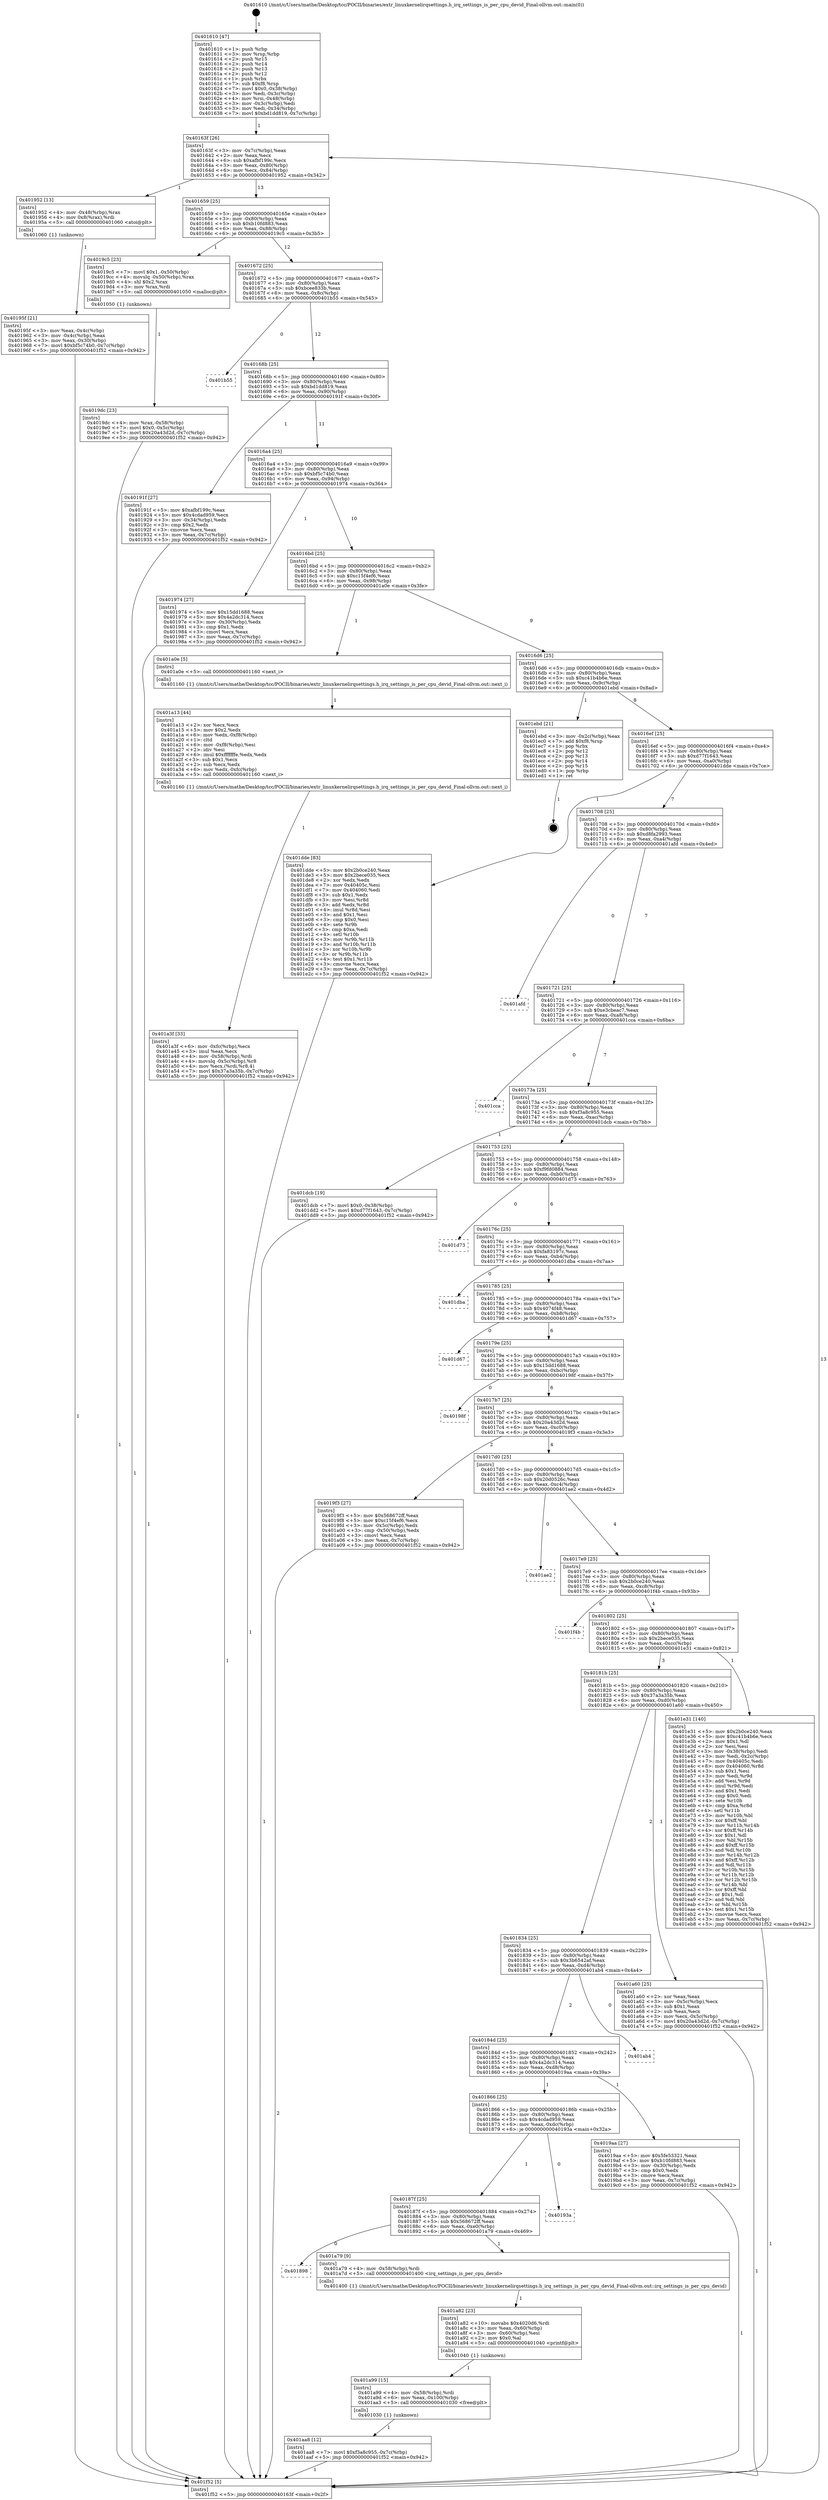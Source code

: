 digraph "0x401610" {
  label = "0x401610 (/mnt/c/Users/mathe/Desktop/tcc/POCII/binaries/extr_linuxkernelirqsettings.h_irq_settings_is_per_cpu_devid_Final-ollvm.out::main(0))"
  labelloc = "t"
  node[shape=record]

  Entry [label="",width=0.3,height=0.3,shape=circle,fillcolor=black,style=filled]
  "0x40163f" [label="{
     0x40163f [26]\l
     | [instrs]\l
     &nbsp;&nbsp;0x40163f \<+3\>: mov -0x7c(%rbp),%eax\l
     &nbsp;&nbsp;0x401642 \<+2\>: mov %eax,%ecx\l
     &nbsp;&nbsp;0x401644 \<+6\>: sub $0xafbf199c,%ecx\l
     &nbsp;&nbsp;0x40164a \<+3\>: mov %eax,-0x80(%rbp)\l
     &nbsp;&nbsp;0x40164d \<+6\>: mov %ecx,-0x84(%rbp)\l
     &nbsp;&nbsp;0x401653 \<+6\>: je 0000000000401952 \<main+0x342\>\l
  }"]
  "0x401952" [label="{
     0x401952 [13]\l
     | [instrs]\l
     &nbsp;&nbsp;0x401952 \<+4\>: mov -0x48(%rbp),%rax\l
     &nbsp;&nbsp;0x401956 \<+4\>: mov 0x8(%rax),%rdi\l
     &nbsp;&nbsp;0x40195a \<+5\>: call 0000000000401060 \<atoi@plt\>\l
     | [calls]\l
     &nbsp;&nbsp;0x401060 \{1\} (unknown)\l
  }"]
  "0x401659" [label="{
     0x401659 [25]\l
     | [instrs]\l
     &nbsp;&nbsp;0x401659 \<+5\>: jmp 000000000040165e \<main+0x4e\>\l
     &nbsp;&nbsp;0x40165e \<+3\>: mov -0x80(%rbp),%eax\l
     &nbsp;&nbsp;0x401661 \<+5\>: sub $0xb10fd883,%eax\l
     &nbsp;&nbsp;0x401666 \<+6\>: mov %eax,-0x88(%rbp)\l
     &nbsp;&nbsp;0x40166c \<+6\>: je 00000000004019c5 \<main+0x3b5\>\l
  }"]
  Exit [label="",width=0.3,height=0.3,shape=circle,fillcolor=black,style=filled,peripheries=2]
  "0x4019c5" [label="{
     0x4019c5 [23]\l
     | [instrs]\l
     &nbsp;&nbsp;0x4019c5 \<+7\>: movl $0x1,-0x50(%rbp)\l
     &nbsp;&nbsp;0x4019cc \<+4\>: movslq -0x50(%rbp),%rax\l
     &nbsp;&nbsp;0x4019d0 \<+4\>: shl $0x2,%rax\l
     &nbsp;&nbsp;0x4019d4 \<+3\>: mov %rax,%rdi\l
     &nbsp;&nbsp;0x4019d7 \<+5\>: call 0000000000401050 \<malloc@plt\>\l
     | [calls]\l
     &nbsp;&nbsp;0x401050 \{1\} (unknown)\l
  }"]
  "0x401672" [label="{
     0x401672 [25]\l
     | [instrs]\l
     &nbsp;&nbsp;0x401672 \<+5\>: jmp 0000000000401677 \<main+0x67\>\l
     &nbsp;&nbsp;0x401677 \<+3\>: mov -0x80(%rbp),%eax\l
     &nbsp;&nbsp;0x40167a \<+5\>: sub $0xbcee833b,%eax\l
     &nbsp;&nbsp;0x40167f \<+6\>: mov %eax,-0x8c(%rbp)\l
     &nbsp;&nbsp;0x401685 \<+6\>: je 0000000000401b55 \<main+0x545\>\l
  }"]
  "0x401aa8" [label="{
     0x401aa8 [12]\l
     | [instrs]\l
     &nbsp;&nbsp;0x401aa8 \<+7\>: movl $0xf3a8c955,-0x7c(%rbp)\l
     &nbsp;&nbsp;0x401aaf \<+5\>: jmp 0000000000401f52 \<main+0x942\>\l
  }"]
  "0x401b55" [label="{
     0x401b55\l
  }", style=dashed]
  "0x40168b" [label="{
     0x40168b [25]\l
     | [instrs]\l
     &nbsp;&nbsp;0x40168b \<+5\>: jmp 0000000000401690 \<main+0x80\>\l
     &nbsp;&nbsp;0x401690 \<+3\>: mov -0x80(%rbp),%eax\l
     &nbsp;&nbsp;0x401693 \<+5\>: sub $0xbd1dd819,%eax\l
     &nbsp;&nbsp;0x401698 \<+6\>: mov %eax,-0x90(%rbp)\l
     &nbsp;&nbsp;0x40169e \<+6\>: je 000000000040191f \<main+0x30f\>\l
  }"]
  "0x401a99" [label="{
     0x401a99 [15]\l
     | [instrs]\l
     &nbsp;&nbsp;0x401a99 \<+4\>: mov -0x58(%rbp),%rdi\l
     &nbsp;&nbsp;0x401a9d \<+6\>: mov %eax,-0x100(%rbp)\l
     &nbsp;&nbsp;0x401aa3 \<+5\>: call 0000000000401030 \<free@plt\>\l
     | [calls]\l
     &nbsp;&nbsp;0x401030 \{1\} (unknown)\l
  }"]
  "0x40191f" [label="{
     0x40191f [27]\l
     | [instrs]\l
     &nbsp;&nbsp;0x40191f \<+5\>: mov $0xafbf199c,%eax\l
     &nbsp;&nbsp;0x401924 \<+5\>: mov $0x4cdad959,%ecx\l
     &nbsp;&nbsp;0x401929 \<+3\>: mov -0x34(%rbp),%edx\l
     &nbsp;&nbsp;0x40192c \<+3\>: cmp $0x2,%edx\l
     &nbsp;&nbsp;0x40192f \<+3\>: cmovne %ecx,%eax\l
     &nbsp;&nbsp;0x401932 \<+3\>: mov %eax,-0x7c(%rbp)\l
     &nbsp;&nbsp;0x401935 \<+5\>: jmp 0000000000401f52 \<main+0x942\>\l
  }"]
  "0x4016a4" [label="{
     0x4016a4 [25]\l
     | [instrs]\l
     &nbsp;&nbsp;0x4016a4 \<+5\>: jmp 00000000004016a9 \<main+0x99\>\l
     &nbsp;&nbsp;0x4016a9 \<+3\>: mov -0x80(%rbp),%eax\l
     &nbsp;&nbsp;0x4016ac \<+5\>: sub $0xbf5c74b0,%eax\l
     &nbsp;&nbsp;0x4016b1 \<+6\>: mov %eax,-0x94(%rbp)\l
     &nbsp;&nbsp;0x4016b7 \<+6\>: je 0000000000401974 \<main+0x364\>\l
  }"]
  "0x401f52" [label="{
     0x401f52 [5]\l
     | [instrs]\l
     &nbsp;&nbsp;0x401f52 \<+5\>: jmp 000000000040163f \<main+0x2f\>\l
  }"]
  "0x401610" [label="{
     0x401610 [47]\l
     | [instrs]\l
     &nbsp;&nbsp;0x401610 \<+1\>: push %rbp\l
     &nbsp;&nbsp;0x401611 \<+3\>: mov %rsp,%rbp\l
     &nbsp;&nbsp;0x401614 \<+2\>: push %r15\l
     &nbsp;&nbsp;0x401616 \<+2\>: push %r14\l
     &nbsp;&nbsp;0x401618 \<+2\>: push %r13\l
     &nbsp;&nbsp;0x40161a \<+2\>: push %r12\l
     &nbsp;&nbsp;0x40161c \<+1\>: push %rbx\l
     &nbsp;&nbsp;0x40161d \<+7\>: sub $0xf8,%rsp\l
     &nbsp;&nbsp;0x401624 \<+7\>: movl $0x0,-0x38(%rbp)\l
     &nbsp;&nbsp;0x40162b \<+3\>: mov %edi,-0x3c(%rbp)\l
     &nbsp;&nbsp;0x40162e \<+4\>: mov %rsi,-0x48(%rbp)\l
     &nbsp;&nbsp;0x401632 \<+3\>: mov -0x3c(%rbp),%edi\l
     &nbsp;&nbsp;0x401635 \<+3\>: mov %edi,-0x34(%rbp)\l
     &nbsp;&nbsp;0x401638 \<+7\>: movl $0xbd1dd819,-0x7c(%rbp)\l
  }"]
  "0x40195f" [label="{
     0x40195f [21]\l
     | [instrs]\l
     &nbsp;&nbsp;0x40195f \<+3\>: mov %eax,-0x4c(%rbp)\l
     &nbsp;&nbsp;0x401962 \<+3\>: mov -0x4c(%rbp),%eax\l
     &nbsp;&nbsp;0x401965 \<+3\>: mov %eax,-0x30(%rbp)\l
     &nbsp;&nbsp;0x401968 \<+7\>: movl $0xbf5c74b0,-0x7c(%rbp)\l
     &nbsp;&nbsp;0x40196f \<+5\>: jmp 0000000000401f52 \<main+0x942\>\l
  }"]
  "0x401a82" [label="{
     0x401a82 [23]\l
     | [instrs]\l
     &nbsp;&nbsp;0x401a82 \<+10\>: movabs $0x4020d6,%rdi\l
     &nbsp;&nbsp;0x401a8c \<+3\>: mov %eax,-0x60(%rbp)\l
     &nbsp;&nbsp;0x401a8f \<+3\>: mov -0x60(%rbp),%esi\l
     &nbsp;&nbsp;0x401a92 \<+2\>: mov $0x0,%al\l
     &nbsp;&nbsp;0x401a94 \<+5\>: call 0000000000401040 \<printf@plt\>\l
     | [calls]\l
     &nbsp;&nbsp;0x401040 \{1\} (unknown)\l
  }"]
  "0x401974" [label="{
     0x401974 [27]\l
     | [instrs]\l
     &nbsp;&nbsp;0x401974 \<+5\>: mov $0x15dd1688,%eax\l
     &nbsp;&nbsp;0x401979 \<+5\>: mov $0x4a2dc314,%ecx\l
     &nbsp;&nbsp;0x40197e \<+3\>: mov -0x30(%rbp),%edx\l
     &nbsp;&nbsp;0x401981 \<+3\>: cmp $0x1,%edx\l
     &nbsp;&nbsp;0x401984 \<+3\>: cmovl %ecx,%eax\l
     &nbsp;&nbsp;0x401987 \<+3\>: mov %eax,-0x7c(%rbp)\l
     &nbsp;&nbsp;0x40198a \<+5\>: jmp 0000000000401f52 \<main+0x942\>\l
  }"]
  "0x4016bd" [label="{
     0x4016bd [25]\l
     | [instrs]\l
     &nbsp;&nbsp;0x4016bd \<+5\>: jmp 00000000004016c2 \<main+0xb2\>\l
     &nbsp;&nbsp;0x4016c2 \<+3\>: mov -0x80(%rbp),%eax\l
     &nbsp;&nbsp;0x4016c5 \<+5\>: sub $0xc15f4ef6,%eax\l
     &nbsp;&nbsp;0x4016ca \<+6\>: mov %eax,-0x98(%rbp)\l
     &nbsp;&nbsp;0x4016d0 \<+6\>: je 0000000000401a0e \<main+0x3fe\>\l
  }"]
  "0x401898" [label="{
     0x401898\l
  }", style=dashed]
  "0x401a0e" [label="{
     0x401a0e [5]\l
     | [instrs]\l
     &nbsp;&nbsp;0x401a0e \<+5\>: call 0000000000401160 \<next_i\>\l
     | [calls]\l
     &nbsp;&nbsp;0x401160 \{1\} (/mnt/c/Users/mathe/Desktop/tcc/POCII/binaries/extr_linuxkernelirqsettings.h_irq_settings_is_per_cpu_devid_Final-ollvm.out::next_i)\l
  }"]
  "0x4016d6" [label="{
     0x4016d6 [25]\l
     | [instrs]\l
     &nbsp;&nbsp;0x4016d6 \<+5\>: jmp 00000000004016db \<main+0xcb\>\l
     &nbsp;&nbsp;0x4016db \<+3\>: mov -0x80(%rbp),%eax\l
     &nbsp;&nbsp;0x4016de \<+5\>: sub $0xc41b4b6e,%eax\l
     &nbsp;&nbsp;0x4016e3 \<+6\>: mov %eax,-0x9c(%rbp)\l
     &nbsp;&nbsp;0x4016e9 \<+6\>: je 0000000000401ebd \<main+0x8ad\>\l
  }"]
  "0x401a79" [label="{
     0x401a79 [9]\l
     | [instrs]\l
     &nbsp;&nbsp;0x401a79 \<+4\>: mov -0x58(%rbp),%rdi\l
     &nbsp;&nbsp;0x401a7d \<+5\>: call 0000000000401400 \<irq_settings_is_per_cpu_devid\>\l
     | [calls]\l
     &nbsp;&nbsp;0x401400 \{1\} (/mnt/c/Users/mathe/Desktop/tcc/POCII/binaries/extr_linuxkernelirqsettings.h_irq_settings_is_per_cpu_devid_Final-ollvm.out::irq_settings_is_per_cpu_devid)\l
  }"]
  "0x401ebd" [label="{
     0x401ebd [21]\l
     | [instrs]\l
     &nbsp;&nbsp;0x401ebd \<+3\>: mov -0x2c(%rbp),%eax\l
     &nbsp;&nbsp;0x401ec0 \<+7\>: add $0xf8,%rsp\l
     &nbsp;&nbsp;0x401ec7 \<+1\>: pop %rbx\l
     &nbsp;&nbsp;0x401ec8 \<+2\>: pop %r12\l
     &nbsp;&nbsp;0x401eca \<+2\>: pop %r13\l
     &nbsp;&nbsp;0x401ecc \<+2\>: pop %r14\l
     &nbsp;&nbsp;0x401ece \<+2\>: pop %r15\l
     &nbsp;&nbsp;0x401ed0 \<+1\>: pop %rbp\l
     &nbsp;&nbsp;0x401ed1 \<+1\>: ret\l
  }"]
  "0x4016ef" [label="{
     0x4016ef [25]\l
     | [instrs]\l
     &nbsp;&nbsp;0x4016ef \<+5\>: jmp 00000000004016f4 \<main+0xe4\>\l
     &nbsp;&nbsp;0x4016f4 \<+3\>: mov -0x80(%rbp),%eax\l
     &nbsp;&nbsp;0x4016f7 \<+5\>: sub $0xd77f1643,%eax\l
     &nbsp;&nbsp;0x4016fc \<+6\>: mov %eax,-0xa0(%rbp)\l
     &nbsp;&nbsp;0x401702 \<+6\>: je 0000000000401dde \<main+0x7ce\>\l
  }"]
  "0x40187f" [label="{
     0x40187f [25]\l
     | [instrs]\l
     &nbsp;&nbsp;0x40187f \<+5\>: jmp 0000000000401884 \<main+0x274\>\l
     &nbsp;&nbsp;0x401884 \<+3\>: mov -0x80(%rbp),%eax\l
     &nbsp;&nbsp;0x401887 \<+5\>: sub $0x568672ff,%eax\l
     &nbsp;&nbsp;0x40188c \<+6\>: mov %eax,-0xe0(%rbp)\l
     &nbsp;&nbsp;0x401892 \<+6\>: je 0000000000401a79 \<main+0x469\>\l
  }"]
  "0x401dde" [label="{
     0x401dde [83]\l
     | [instrs]\l
     &nbsp;&nbsp;0x401dde \<+5\>: mov $0x2b0ce240,%eax\l
     &nbsp;&nbsp;0x401de3 \<+5\>: mov $0x2bece035,%ecx\l
     &nbsp;&nbsp;0x401de8 \<+2\>: xor %edx,%edx\l
     &nbsp;&nbsp;0x401dea \<+7\>: mov 0x40405c,%esi\l
     &nbsp;&nbsp;0x401df1 \<+7\>: mov 0x404060,%edi\l
     &nbsp;&nbsp;0x401df8 \<+3\>: sub $0x1,%edx\l
     &nbsp;&nbsp;0x401dfb \<+3\>: mov %esi,%r8d\l
     &nbsp;&nbsp;0x401dfe \<+3\>: add %edx,%r8d\l
     &nbsp;&nbsp;0x401e01 \<+4\>: imul %r8d,%esi\l
     &nbsp;&nbsp;0x401e05 \<+3\>: and $0x1,%esi\l
     &nbsp;&nbsp;0x401e08 \<+3\>: cmp $0x0,%esi\l
     &nbsp;&nbsp;0x401e0b \<+4\>: sete %r9b\l
     &nbsp;&nbsp;0x401e0f \<+3\>: cmp $0xa,%edi\l
     &nbsp;&nbsp;0x401e12 \<+4\>: setl %r10b\l
     &nbsp;&nbsp;0x401e16 \<+3\>: mov %r9b,%r11b\l
     &nbsp;&nbsp;0x401e19 \<+3\>: and %r10b,%r11b\l
     &nbsp;&nbsp;0x401e1c \<+3\>: xor %r10b,%r9b\l
     &nbsp;&nbsp;0x401e1f \<+3\>: or %r9b,%r11b\l
     &nbsp;&nbsp;0x401e22 \<+4\>: test $0x1,%r11b\l
     &nbsp;&nbsp;0x401e26 \<+3\>: cmovne %ecx,%eax\l
     &nbsp;&nbsp;0x401e29 \<+3\>: mov %eax,-0x7c(%rbp)\l
     &nbsp;&nbsp;0x401e2c \<+5\>: jmp 0000000000401f52 \<main+0x942\>\l
  }"]
  "0x401708" [label="{
     0x401708 [25]\l
     | [instrs]\l
     &nbsp;&nbsp;0x401708 \<+5\>: jmp 000000000040170d \<main+0xfd\>\l
     &nbsp;&nbsp;0x40170d \<+3\>: mov -0x80(%rbp),%eax\l
     &nbsp;&nbsp;0x401710 \<+5\>: sub $0xd8fa2993,%eax\l
     &nbsp;&nbsp;0x401715 \<+6\>: mov %eax,-0xa4(%rbp)\l
     &nbsp;&nbsp;0x40171b \<+6\>: je 0000000000401afd \<main+0x4ed\>\l
  }"]
  "0x40193a" [label="{
     0x40193a\l
  }", style=dashed]
  "0x401afd" [label="{
     0x401afd\l
  }", style=dashed]
  "0x401721" [label="{
     0x401721 [25]\l
     | [instrs]\l
     &nbsp;&nbsp;0x401721 \<+5\>: jmp 0000000000401726 \<main+0x116\>\l
     &nbsp;&nbsp;0x401726 \<+3\>: mov -0x80(%rbp),%eax\l
     &nbsp;&nbsp;0x401729 \<+5\>: sub $0xe3cbeac7,%eax\l
     &nbsp;&nbsp;0x40172e \<+6\>: mov %eax,-0xa8(%rbp)\l
     &nbsp;&nbsp;0x401734 \<+6\>: je 0000000000401cca \<main+0x6ba\>\l
  }"]
  "0x401a3f" [label="{
     0x401a3f [33]\l
     | [instrs]\l
     &nbsp;&nbsp;0x401a3f \<+6\>: mov -0xfc(%rbp),%ecx\l
     &nbsp;&nbsp;0x401a45 \<+3\>: imul %eax,%ecx\l
     &nbsp;&nbsp;0x401a48 \<+4\>: mov -0x58(%rbp),%rdi\l
     &nbsp;&nbsp;0x401a4c \<+4\>: movslq -0x5c(%rbp),%r8\l
     &nbsp;&nbsp;0x401a50 \<+4\>: mov %ecx,(%rdi,%r8,4)\l
     &nbsp;&nbsp;0x401a54 \<+7\>: movl $0x37a3a35b,-0x7c(%rbp)\l
     &nbsp;&nbsp;0x401a5b \<+5\>: jmp 0000000000401f52 \<main+0x942\>\l
  }"]
  "0x401cca" [label="{
     0x401cca\l
  }", style=dashed]
  "0x40173a" [label="{
     0x40173a [25]\l
     | [instrs]\l
     &nbsp;&nbsp;0x40173a \<+5\>: jmp 000000000040173f \<main+0x12f\>\l
     &nbsp;&nbsp;0x40173f \<+3\>: mov -0x80(%rbp),%eax\l
     &nbsp;&nbsp;0x401742 \<+5\>: sub $0xf3a8c955,%eax\l
     &nbsp;&nbsp;0x401747 \<+6\>: mov %eax,-0xac(%rbp)\l
     &nbsp;&nbsp;0x40174d \<+6\>: je 0000000000401dcb \<main+0x7bb\>\l
  }"]
  "0x401a13" [label="{
     0x401a13 [44]\l
     | [instrs]\l
     &nbsp;&nbsp;0x401a13 \<+2\>: xor %ecx,%ecx\l
     &nbsp;&nbsp;0x401a15 \<+5\>: mov $0x2,%edx\l
     &nbsp;&nbsp;0x401a1a \<+6\>: mov %edx,-0xf8(%rbp)\l
     &nbsp;&nbsp;0x401a20 \<+1\>: cltd\l
     &nbsp;&nbsp;0x401a21 \<+6\>: mov -0xf8(%rbp),%esi\l
     &nbsp;&nbsp;0x401a27 \<+2\>: idiv %esi\l
     &nbsp;&nbsp;0x401a29 \<+6\>: imul $0xfffffffe,%edx,%edx\l
     &nbsp;&nbsp;0x401a2f \<+3\>: sub $0x1,%ecx\l
     &nbsp;&nbsp;0x401a32 \<+2\>: sub %ecx,%edx\l
     &nbsp;&nbsp;0x401a34 \<+6\>: mov %edx,-0xfc(%rbp)\l
     &nbsp;&nbsp;0x401a3a \<+5\>: call 0000000000401160 \<next_i\>\l
     | [calls]\l
     &nbsp;&nbsp;0x401160 \{1\} (/mnt/c/Users/mathe/Desktop/tcc/POCII/binaries/extr_linuxkernelirqsettings.h_irq_settings_is_per_cpu_devid_Final-ollvm.out::next_i)\l
  }"]
  "0x401dcb" [label="{
     0x401dcb [19]\l
     | [instrs]\l
     &nbsp;&nbsp;0x401dcb \<+7\>: movl $0x0,-0x38(%rbp)\l
     &nbsp;&nbsp;0x401dd2 \<+7\>: movl $0xd77f1643,-0x7c(%rbp)\l
     &nbsp;&nbsp;0x401dd9 \<+5\>: jmp 0000000000401f52 \<main+0x942\>\l
  }"]
  "0x401753" [label="{
     0x401753 [25]\l
     | [instrs]\l
     &nbsp;&nbsp;0x401753 \<+5\>: jmp 0000000000401758 \<main+0x148\>\l
     &nbsp;&nbsp;0x401758 \<+3\>: mov -0x80(%rbp),%eax\l
     &nbsp;&nbsp;0x40175b \<+5\>: sub $0xf9fd0884,%eax\l
     &nbsp;&nbsp;0x401760 \<+6\>: mov %eax,-0xb0(%rbp)\l
     &nbsp;&nbsp;0x401766 \<+6\>: je 0000000000401d73 \<main+0x763\>\l
  }"]
  "0x4019dc" [label="{
     0x4019dc [23]\l
     | [instrs]\l
     &nbsp;&nbsp;0x4019dc \<+4\>: mov %rax,-0x58(%rbp)\l
     &nbsp;&nbsp;0x4019e0 \<+7\>: movl $0x0,-0x5c(%rbp)\l
     &nbsp;&nbsp;0x4019e7 \<+7\>: movl $0x20a43d2d,-0x7c(%rbp)\l
     &nbsp;&nbsp;0x4019ee \<+5\>: jmp 0000000000401f52 \<main+0x942\>\l
  }"]
  "0x401d73" [label="{
     0x401d73\l
  }", style=dashed]
  "0x40176c" [label="{
     0x40176c [25]\l
     | [instrs]\l
     &nbsp;&nbsp;0x40176c \<+5\>: jmp 0000000000401771 \<main+0x161\>\l
     &nbsp;&nbsp;0x401771 \<+3\>: mov -0x80(%rbp),%eax\l
     &nbsp;&nbsp;0x401774 \<+5\>: sub $0xfa83197c,%eax\l
     &nbsp;&nbsp;0x401779 \<+6\>: mov %eax,-0xb4(%rbp)\l
     &nbsp;&nbsp;0x40177f \<+6\>: je 0000000000401dba \<main+0x7aa\>\l
  }"]
  "0x401866" [label="{
     0x401866 [25]\l
     | [instrs]\l
     &nbsp;&nbsp;0x401866 \<+5\>: jmp 000000000040186b \<main+0x25b\>\l
     &nbsp;&nbsp;0x40186b \<+3\>: mov -0x80(%rbp),%eax\l
     &nbsp;&nbsp;0x40186e \<+5\>: sub $0x4cdad959,%eax\l
     &nbsp;&nbsp;0x401873 \<+6\>: mov %eax,-0xdc(%rbp)\l
     &nbsp;&nbsp;0x401879 \<+6\>: je 000000000040193a \<main+0x32a\>\l
  }"]
  "0x401dba" [label="{
     0x401dba\l
  }", style=dashed]
  "0x401785" [label="{
     0x401785 [25]\l
     | [instrs]\l
     &nbsp;&nbsp;0x401785 \<+5\>: jmp 000000000040178a \<main+0x17a\>\l
     &nbsp;&nbsp;0x40178a \<+3\>: mov -0x80(%rbp),%eax\l
     &nbsp;&nbsp;0x40178d \<+5\>: sub $0x4074f48,%eax\l
     &nbsp;&nbsp;0x401792 \<+6\>: mov %eax,-0xb8(%rbp)\l
     &nbsp;&nbsp;0x401798 \<+6\>: je 0000000000401d67 \<main+0x757\>\l
  }"]
  "0x4019aa" [label="{
     0x4019aa [27]\l
     | [instrs]\l
     &nbsp;&nbsp;0x4019aa \<+5\>: mov $0x5fe53321,%eax\l
     &nbsp;&nbsp;0x4019af \<+5\>: mov $0xb10fd883,%ecx\l
     &nbsp;&nbsp;0x4019b4 \<+3\>: mov -0x30(%rbp),%edx\l
     &nbsp;&nbsp;0x4019b7 \<+3\>: cmp $0x0,%edx\l
     &nbsp;&nbsp;0x4019ba \<+3\>: cmove %ecx,%eax\l
     &nbsp;&nbsp;0x4019bd \<+3\>: mov %eax,-0x7c(%rbp)\l
     &nbsp;&nbsp;0x4019c0 \<+5\>: jmp 0000000000401f52 \<main+0x942\>\l
  }"]
  "0x401d67" [label="{
     0x401d67\l
  }", style=dashed]
  "0x40179e" [label="{
     0x40179e [25]\l
     | [instrs]\l
     &nbsp;&nbsp;0x40179e \<+5\>: jmp 00000000004017a3 \<main+0x193\>\l
     &nbsp;&nbsp;0x4017a3 \<+3\>: mov -0x80(%rbp),%eax\l
     &nbsp;&nbsp;0x4017a6 \<+5\>: sub $0x15dd1688,%eax\l
     &nbsp;&nbsp;0x4017ab \<+6\>: mov %eax,-0xbc(%rbp)\l
     &nbsp;&nbsp;0x4017b1 \<+6\>: je 000000000040198f \<main+0x37f\>\l
  }"]
  "0x40184d" [label="{
     0x40184d [25]\l
     | [instrs]\l
     &nbsp;&nbsp;0x40184d \<+5\>: jmp 0000000000401852 \<main+0x242\>\l
     &nbsp;&nbsp;0x401852 \<+3\>: mov -0x80(%rbp),%eax\l
     &nbsp;&nbsp;0x401855 \<+5\>: sub $0x4a2dc314,%eax\l
     &nbsp;&nbsp;0x40185a \<+6\>: mov %eax,-0xd8(%rbp)\l
     &nbsp;&nbsp;0x401860 \<+6\>: je 00000000004019aa \<main+0x39a\>\l
  }"]
  "0x40198f" [label="{
     0x40198f\l
  }", style=dashed]
  "0x4017b7" [label="{
     0x4017b7 [25]\l
     | [instrs]\l
     &nbsp;&nbsp;0x4017b7 \<+5\>: jmp 00000000004017bc \<main+0x1ac\>\l
     &nbsp;&nbsp;0x4017bc \<+3\>: mov -0x80(%rbp),%eax\l
     &nbsp;&nbsp;0x4017bf \<+5\>: sub $0x20a43d2d,%eax\l
     &nbsp;&nbsp;0x4017c4 \<+6\>: mov %eax,-0xc0(%rbp)\l
     &nbsp;&nbsp;0x4017ca \<+6\>: je 00000000004019f3 \<main+0x3e3\>\l
  }"]
  "0x401ab4" [label="{
     0x401ab4\l
  }", style=dashed]
  "0x4019f3" [label="{
     0x4019f3 [27]\l
     | [instrs]\l
     &nbsp;&nbsp;0x4019f3 \<+5\>: mov $0x568672ff,%eax\l
     &nbsp;&nbsp;0x4019f8 \<+5\>: mov $0xc15f4ef6,%ecx\l
     &nbsp;&nbsp;0x4019fd \<+3\>: mov -0x5c(%rbp),%edx\l
     &nbsp;&nbsp;0x401a00 \<+3\>: cmp -0x50(%rbp),%edx\l
     &nbsp;&nbsp;0x401a03 \<+3\>: cmovl %ecx,%eax\l
     &nbsp;&nbsp;0x401a06 \<+3\>: mov %eax,-0x7c(%rbp)\l
     &nbsp;&nbsp;0x401a09 \<+5\>: jmp 0000000000401f52 \<main+0x942\>\l
  }"]
  "0x4017d0" [label="{
     0x4017d0 [25]\l
     | [instrs]\l
     &nbsp;&nbsp;0x4017d0 \<+5\>: jmp 00000000004017d5 \<main+0x1c5\>\l
     &nbsp;&nbsp;0x4017d5 \<+3\>: mov -0x80(%rbp),%eax\l
     &nbsp;&nbsp;0x4017d8 \<+5\>: sub $0x20d0526c,%eax\l
     &nbsp;&nbsp;0x4017dd \<+6\>: mov %eax,-0xc4(%rbp)\l
     &nbsp;&nbsp;0x4017e3 \<+6\>: je 0000000000401ae2 \<main+0x4d2\>\l
  }"]
  "0x401834" [label="{
     0x401834 [25]\l
     | [instrs]\l
     &nbsp;&nbsp;0x401834 \<+5\>: jmp 0000000000401839 \<main+0x229\>\l
     &nbsp;&nbsp;0x401839 \<+3\>: mov -0x80(%rbp),%eax\l
     &nbsp;&nbsp;0x40183c \<+5\>: sub $0x3b6542af,%eax\l
     &nbsp;&nbsp;0x401841 \<+6\>: mov %eax,-0xd4(%rbp)\l
     &nbsp;&nbsp;0x401847 \<+6\>: je 0000000000401ab4 \<main+0x4a4\>\l
  }"]
  "0x401ae2" [label="{
     0x401ae2\l
  }", style=dashed]
  "0x4017e9" [label="{
     0x4017e9 [25]\l
     | [instrs]\l
     &nbsp;&nbsp;0x4017e9 \<+5\>: jmp 00000000004017ee \<main+0x1de\>\l
     &nbsp;&nbsp;0x4017ee \<+3\>: mov -0x80(%rbp),%eax\l
     &nbsp;&nbsp;0x4017f1 \<+5\>: sub $0x2b0ce240,%eax\l
     &nbsp;&nbsp;0x4017f6 \<+6\>: mov %eax,-0xc8(%rbp)\l
     &nbsp;&nbsp;0x4017fc \<+6\>: je 0000000000401f4b \<main+0x93b\>\l
  }"]
  "0x401a60" [label="{
     0x401a60 [25]\l
     | [instrs]\l
     &nbsp;&nbsp;0x401a60 \<+2\>: xor %eax,%eax\l
     &nbsp;&nbsp;0x401a62 \<+3\>: mov -0x5c(%rbp),%ecx\l
     &nbsp;&nbsp;0x401a65 \<+3\>: sub $0x1,%eax\l
     &nbsp;&nbsp;0x401a68 \<+2\>: sub %eax,%ecx\l
     &nbsp;&nbsp;0x401a6a \<+3\>: mov %ecx,-0x5c(%rbp)\l
     &nbsp;&nbsp;0x401a6d \<+7\>: movl $0x20a43d2d,-0x7c(%rbp)\l
     &nbsp;&nbsp;0x401a74 \<+5\>: jmp 0000000000401f52 \<main+0x942\>\l
  }"]
  "0x401f4b" [label="{
     0x401f4b\l
  }", style=dashed]
  "0x401802" [label="{
     0x401802 [25]\l
     | [instrs]\l
     &nbsp;&nbsp;0x401802 \<+5\>: jmp 0000000000401807 \<main+0x1f7\>\l
     &nbsp;&nbsp;0x401807 \<+3\>: mov -0x80(%rbp),%eax\l
     &nbsp;&nbsp;0x40180a \<+5\>: sub $0x2bece035,%eax\l
     &nbsp;&nbsp;0x40180f \<+6\>: mov %eax,-0xcc(%rbp)\l
     &nbsp;&nbsp;0x401815 \<+6\>: je 0000000000401e31 \<main+0x821\>\l
  }"]
  "0x40181b" [label="{
     0x40181b [25]\l
     | [instrs]\l
     &nbsp;&nbsp;0x40181b \<+5\>: jmp 0000000000401820 \<main+0x210\>\l
     &nbsp;&nbsp;0x401820 \<+3\>: mov -0x80(%rbp),%eax\l
     &nbsp;&nbsp;0x401823 \<+5\>: sub $0x37a3a35b,%eax\l
     &nbsp;&nbsp;0x401828 \<+6\>: mov %eax,-0xd0(%rbp)\l
     &nbsp;&nbsp;0x40182e \<+6\>: je 0000000000401a60 \<main+0x450\>\l
  }"]
  "0x401e31" [label="{
     0x401e31 [140]\l
     | [instrs]\l
     &nbsp;&nbsp;0x401e31 \<+5\>: mov $0x2b0ce240,%eax\l
     &nbsp;&nbsp;0x401e36 \<+5\>: mov $0xc41b4b6e,%ecx\l
     &nbsp;&nbsp;0x401e3b \<+2\>: mov $0x1,%dl\l
     &nbsp;&nbsp;0x401e3d \<+2\>: xor %esi,%esi\l
     &nbsp;&nbsp;0x401e3f \<+3\>: mov -0x38(%rbp),%edi\l
     &nbsp;&nbsp;0x401e42 \<+3\>: mov %edi,-0x2c(%rbp)\l
     &nbsp;&nbsp;0x401e45 \<+7\>: mov 0x40405c,%edi\l
     &nbsp;&nbsp;0x401e4c \<+8\>: mov 0x404060,%r8d\l
     &nbsp;&nbsp;0x401e54 \<+3\>: sub $0x1,%esi\l
     &nbsp;&nbsp;0x401e57 \<+3\>: mov %edi,%r9d\l
     &nbsp;&nbsp;0x401e5a \<+3\>: add %esi,%r9d\l
     &nbsp;&nbsp;0x401e5d \<+4\>: imul %r9d,%edi\l
     &nbsp;&nbsp;0x401e61 \<+3\>: and $0x1,%edi\l
     &nbsp;&nbsp;0x401e64 \<+3\>: cmp $0x0,%edi\l
     &nbsp;&nbsp;0x401e67 \<+4\>: sete %r10b\l
     &nbsp;&nbsp;0x401e6b \<+4\>: cmp $0xa,%r8d\l
     &nbsp;&nbsp;0x401e6f \<+4\>: setl %r11b\l
     &nbsp;&nbsp;0x401e73 \<+3\>: mov %r10b,%bl\l
     &nbsp;&nbsp;0x401e76 \<+3\>: xor $0xff,%bl\l
     &nbsp;&nbsp;0x401e79 \<+3\>: mov %r11b,%r14b\l
     &nbsp;&nbsp;0x401e7c \<+4\>: xor $0xff,%r14b\l
     &nbsp;&nbsp;0x401e80 \<+3\>: xor $0x1,%dl\l
     &nbsp;&nbsp;0x401e83 \<+3\>: mov %bl,%r15b\l
     &nbsp;&nbsp;0x401e86 \<+4\>: and $0xff,%r15b\l
     &nbsp;&nbsp;0x401e8a \<+3\>: and %dl,%r10b\l
     &nbsp;&nbsp;0x401e8d \<+3\>: mov %r14b,%r12b\l
     &nbsp;&nbsp;0x401e90 \<+4\>: and $0xff,%r12b\l
     &nbsp;&nbsp;0x401e94 \<+3\>: and %dl,%r11b\l
     &nbsp;&nbsp;0x401e97 \<+3\>: or %r10b,%r15b\l
     &nbsp;&nbsp;0x401e9a \<+3\>: or %r11b,%r12b\l
     &nbsp;&nbsp;0x401e9d \<+3\>: xor %r12b,%r15b\l
     &nbsp;&nbsp;0x401ea0 \<+3\>: or %r14b,%bl\l
     &nbsp;&nbsp;0x401ea3 \<+3\>: xor $0xff,%bl\l
     &nbsp;&nbsp;0x401ea6 \<+3\>: or $0x1,%dl\l
     &nbsp;&nbsp;0x401ea9 \<+2\>: and %dl,%bl\l
     &nbsp;&nbsp;0x401eab \<+3\>: or %bl,%r15b\l
     &nbsp;&nbsp;0x401eae \<+4\>: test $0x1,%r15b\l
     &nbsp;&nbsp;0x401eb2 \<+3\>: cmovne %ecx,%eax\l
     &nbsp;&nbsp;0x401eb5 \<+3\>: mov %eax,-0x7c(%rbp)\l
     &nbsp;&nbsp;0x401eb8 \<+5\>: jmp 0000000000401f52 \<main+0x942\>\l
  }"]
  Entry -> "0x401610" [label=" 1"]
  "0x40163f" -> "0x401952" [label=" 1"]
  "0x40163f" -> "0x401659" [label=" 13"]
  "0x401ebd" -> Exit [label=" 1"]
  "0x401659" -> "0x4019c5" [label=" 1"]
  "0x401659" -> "0x401672" [label=" 12"]
  "0x401e31" -> "0x401f52" [label=" 1"]
  "0x401672" -> "0x401b55" [label=" 0"]
  "0x401672" -> "0x40168b" [label=" 12"]
  "0x401dde" -> "0x401f52" [label=" 1"]
  "0x40168b" -> "0x40191f" [label=" 1"]
  "0x40168b" -> "0x4016a4" [label=" 11"]
  "0x40191f" -> "0x401f52" [label=" 1"]
  "0x401610" -> "0x40163f" [label=" 1"]
  "0x401f52" -> "0x40163f" [label=" 13"]
  "0x401952" -> "0x40195f" [label=" 1"]
  "0x40195f" -> "0x401f52" [label=" 1"]
  "0x401dcb" -> "0x401f52" [label=" 1"]
  "0x4016a4" -> "0x401974" [label=" 1"]
  "0x4016a4" -> "0x4016bd" [label=" 10"]
  "0x401974" -> "0x401f52" [label=" 1"]
  "0x401aa8" -> "0x401f52" [label=" 1"]
  "0x4016bd" -> "0x401a0e" [label=" 1"]
  "0x4016bd" -> "0x4016d6" [label=" 9"]
  "0x401a99" -> "0x401aa8" [label=" 1"]
  "0x4016d6" -> "0x401ebd" [label=" 1"]
  "0x4016d6" -> "0x4016ef" [label=" 8"]
  "0x401a82" -> "0x401a99" [label=" 1"]
  "0x4016ef" -> "0x401dde" [label=" 1"]
  "0x4016ef" -> "0x401708" [label=" 7"]
  "0x40187f" -> "0x401898" [label=" 0"]
  "0x401708" -> "0x401afd" [label=" 0"]
  "0x401708" -> "0x401721" [label=" 7"]
  "0x40187f" -> "0x401a79" [label=" 1"]
  "0x401721" -> "0x401cca" [label=" 0"]
  "0x401721" -> "0x40173a" [label=" 7"]
  "0x401866" -> "0x40187f" [label=" 1"]
  "0x40173a" -> "0x401dcb" [label=" 1"]
  "0x40173a" -> "0x401753" [label=" 6"]
  "0x401866" -> "0x40193a" [label=" 0"]
  "0x401753" -> "0x401d73" [label=" 0"]
  "0x401753" -> "0x40176c" [label=" 6"]
  "0x401a79" -> "0x401a82" [label=" 1"]
  "0x40176c" -> "0x401dba" [label=" 0"]
  "0x40176c" -> "0x401785" [label=" 6"]
  "0x401a60" -> "0x401f52" [label=" 1"]
  "0x401785" -> "0x401d67" [label=" 0"]
  "0x401785" -> "0x40179e" [label=" 6"]
  "0x401a3f" -> "0x401f52" [label=" 1"]
  "0x40179e" -> "0x40198f" [label=" 0"]
  "0x40179e" -> "0x4017b7" [label=" 6"]
  "0x401a0e" -> "0x401a13" [label=" 1"]
  "0x4017b7" -> "0x4019f3" [label=" 2"]
  "0x4017b7" -> "0x4017d0" [label=" 4"]
  "0x4019f3" -> "0x401f52" [label=" 2"]
  "0x4017d0" -> "0x401ae2" [label=" 0"]
  "0x4017d0" -> "0x4017e9" [label=" 4"]
  "0x4019c5" -> "0x4019dc" [label=" 1"]
  "0x4017e9" -> "0x401f4b" [label=" 0"]
  "0x4017e9" -> "0x401802" [label=" 4"]
  "0x4019aa" -> "0x401f52" [label=" 1"]
  "0x401802" -> "0x401e31" [label=" 1"]
  "0x401802" -> "0x40181b" [label=" 3"]
  "0x40184d" -> "0x401866" [label=" 1"]
  "0x40181b" -> "0x401a60" [label=" 1"]
  "0x40181b" -> "0x401834" [label=" 2"]
  "0x4019dc" -> "0x401f52" [label=" 1"]
  "0x401834" -> "0x401ab4" [label=" 0"]
  "0x401834" -> "0x40184d" [label=" 2"]
  "0x401a13" -> "0x401a3f" [label=" 1"]
  "0x40184d" -> "0x4019aa" [label=" 1"]
}
